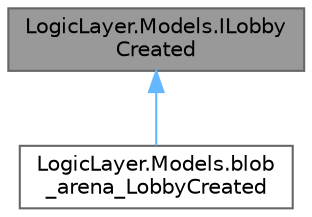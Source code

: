 digraph "LogicLayer.Models.ILobbyCreated"
{
 // LATEX_PDF_SIZE
  bgcolor="transparent";
  edge [fontname=Helvetica,fontsize=10,labelfontname=Helvetica,labelfontsize=10];
  node [fontname=Helvetica,fontsize=10,shape=box,height=0.2,width=0.4];
  Node1 [id="Node000001",label="LogicLayer.Models.ILobby\lCreated",height=0.2,width=0.4,color="gray40", fillcolor="grey60", style="filled", fontcolor="black",tooltip=" "];
  Node1 -> Node2 [id="edge1_Node000001_Node000002",dir="back",color="steelblue1",style="solid",tooltip=" "];
  Node2 [id="Node000002",label="LogicLayer.Models.blob\l_arena_LobbyCreated",height=0.2,width=0.4,color="gray40", fillcolor="white", style="filled",URL="$class_logic_layer_1_1_models_1_1blob__arena___lobby_created.html",tooltip="Event emitted the moment a fight request is sent."];
}
